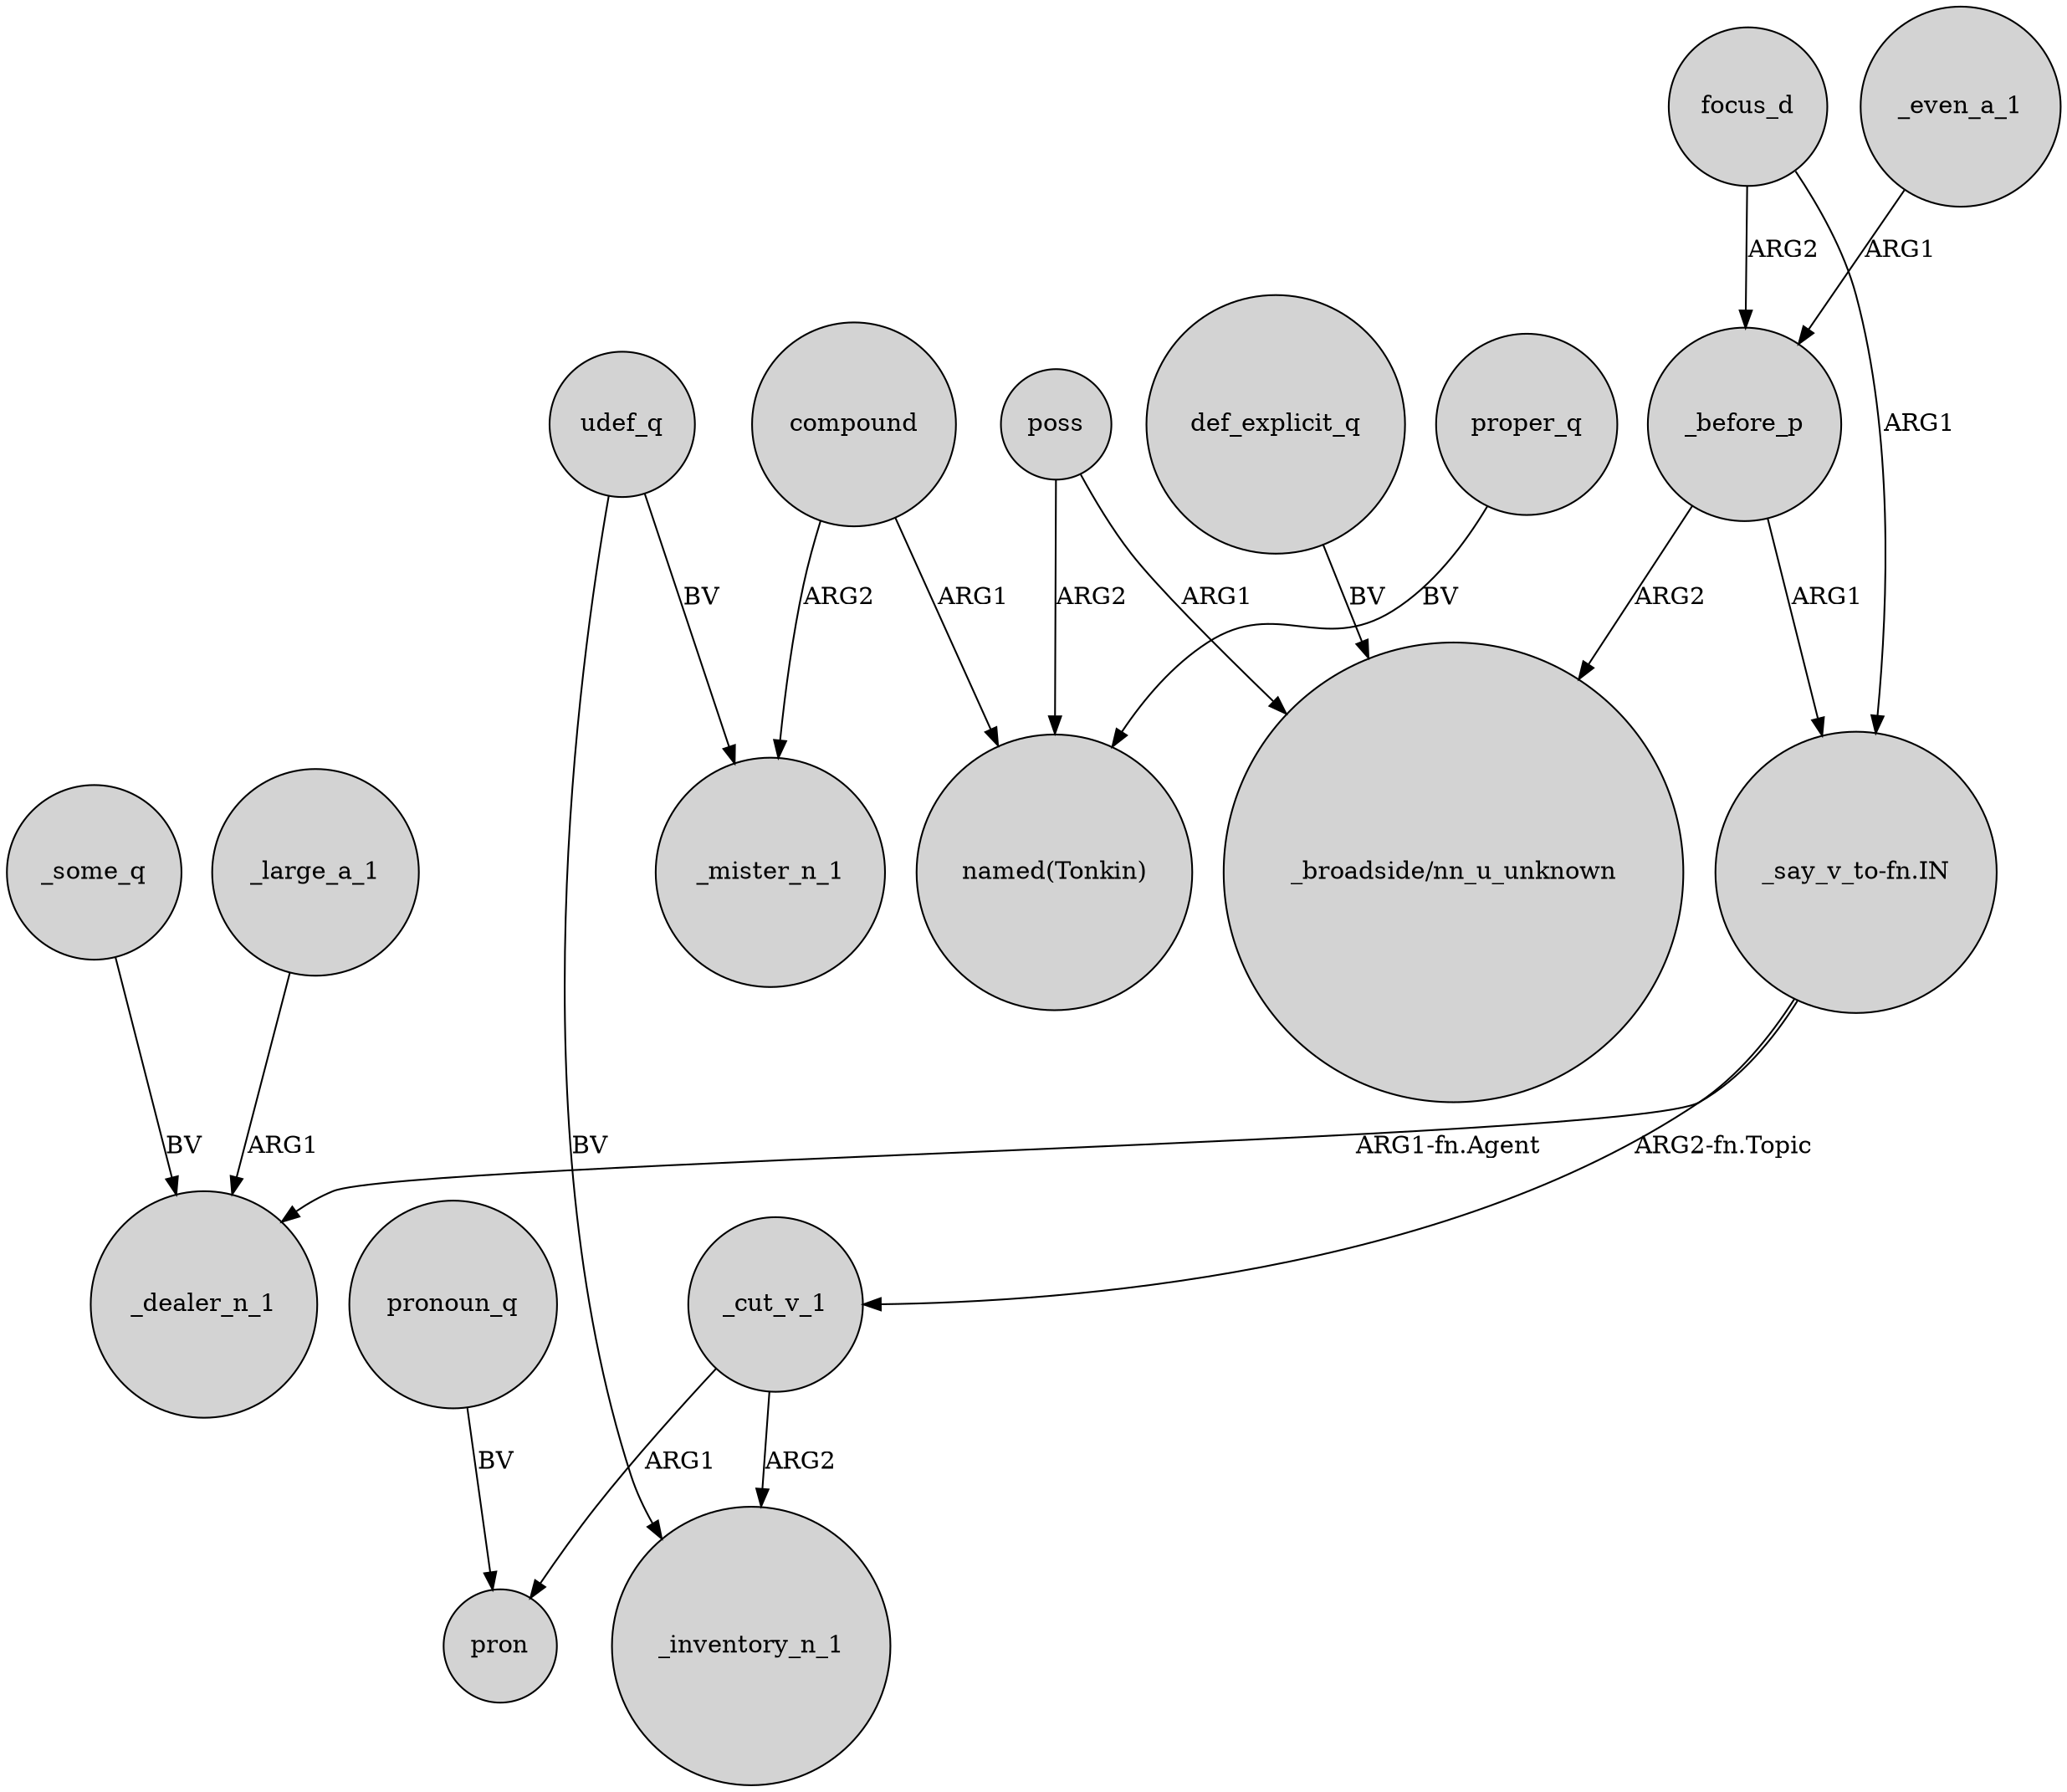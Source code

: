 digraph {
	node [shape=circle style=filled]
	_before_p -> "_say_v_to-fn.IN" [label=ARG1]
	_before_p -> "_broadside/nn_u_unknown" [label=ARG2]
	_some_q -> _dealer_n_1 [label=BV]
	"_say_v_to-fn.IN" -> _dealer_n_1 [label="ARG1-fn.Agent"]
	poss -> "_broadside/nn_u_unknown" [label=ARG1]
	"_say_v_to-fn.IN" -> _cut_v_1 [label="ARG2-fn.Topic"]
	compound -> _mister_n_1 [label=ARG2]
	udef_q -> _mister_n_1 [label=BV]
	compound -> "named(Tonkin)" [label=ARG1]
	proper_q -> "named(Tonkin)" [label=BV]
	_large_a_1 -> _dealer_n_1 [label=ARG1]
	pronoun_q -> pron [label=BV]
	poss -> "named(Tonkin)" [label=ARG2]
	focus_d -> _before_p [label=ARG2]
	udef_q -> _inventory_n_1 [label=BV]
	_even_a_1 -> _before_p [label=ARG1]
	_cut_v_1 -> _inventory_n_1 [label=ARG2]
	_cut_v_1 -> pron [label=ARG1]
	focus_d -> "_say_v_to-fn.IN" [label=ARG1]
	def_explicit_q -> "_broadside/nn_u_unknown" [label=BV]
}
